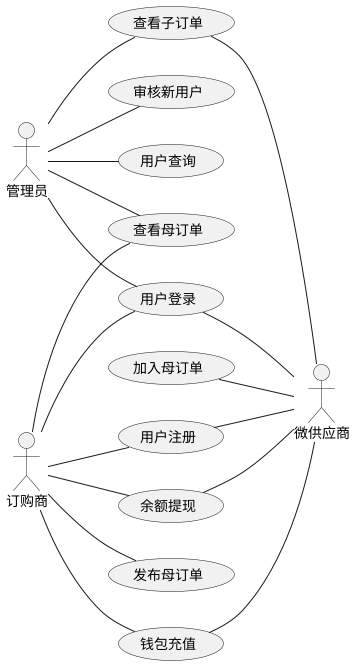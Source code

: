 @startuml

''' 布局信息
left to right direction

''' 以下部分描述了各个角色
:微供应商: as MiniProvider
:订购商: as Client
:管理员: as Admin
' :授信系统: as CreditSys
' :资金系统: as FundSys

''' 以下部分描述了各个用例
''' 注意由于使用了从左到右布局, 故连线方向up down等需旋转90度

MiniProvider -up- (用户登录)
MiniProvider -up- (用户注册)
MiniProvider -up- (查看子订单)
MiniProvider -up- (加入母订单)
MiniProvider -up- (钱包充值)
MiniProvider -up- (余额提现)

together {
	Admin -- (用户查询)
    Admin -- (用户登录)
    Admin -- (查看子订单)
    Admin -- (查看母订单)
    Admin -- (审核新用户)
}

Client -- (用户登录)
Client -- (用户注册)
Client -- (发布母订单)
Client -- (查看母订单)
Client -- (钱包充值)
Client -- (余额提现)

''' 用于控制布局的连线, 不显示

@enduml